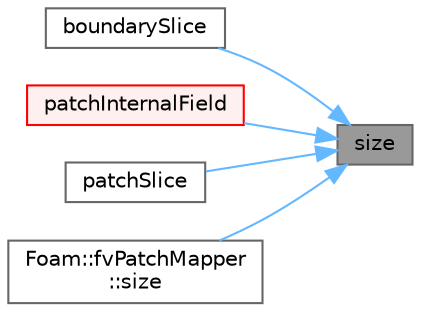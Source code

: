 digraph "size"
{
 // LATEX_PDF_SIZE
  bgcolor="transparent";
  edge [fontname=Helvetica,fontsize=10,labelfontname=Helvetica,labelfontsize=10];
  node [fontname=Helvetica,fontsize=10,shape=box,height=0.2,width=0.4];
  rankdir="RL";
  Node1 [id="Node000001",label="size",height=0.2,width=0.4,color="gray40", fillcolor="grey60", style="filled", fontcolor="black",tooltip=" "];
  Node1 -> Node2 [id="edge1_Node000001_Node000002",dir="back",color="steelblue1",style="solid",tooltip=" "];
  Node2 [id="Node000002",label="boundarySlice",height=0.2,width=0.4,color="grey40", fillcolor="white", style="filled",URL="$classFoam_1_1fvPatch.html#a3d2dfadff0923c6668af89af6bed2ac0",tooltip=" "];
  Node1 -> Node3 [id="edge2_Node000001_Node000003",dir="back",color="steelblue1",style="solid",tooltip=" "];
  Node3 [id="Node000003",label="patchInternalField",height=0.2,width=0.4,color="red", fillcolor="#FFF0F0", style="filled",URL="$classFoam_1_1fvPatch.html#a3057f9b3efaf4764494006a3efbbe723",tooltip=" "];
  Node1 -> Node5 [id="edge3_Node000001_Node000005",dir="back",color="steelblue1",style="solid",tooltip=" "];
  Node5 [id="Node000005",label="patchSlice",height=0.2,width=0.4,color="grey40", fillcolor="white", style="filled",URL="$classFoam_1_1fvPatch.html#a1de4aafdd8cc2802dce90b32921c059d",tooltip=" "];
  Node1 -> Node6 [id="edge4_Node000001_Node000006",dir="back",color="steelblue1",style="solid",tooltip=" "];
  Node6 [id="Node000006",label="Foam::fvPatchMapper\l::size",height=0.2,width=0.4,color="grey40", fillcolor="white", style="filled",URL="$classFoam_1_1fvPatchMapper.html#a03bc1200aac252c4d3e18657d700b71c",tooltip=" "];
}
